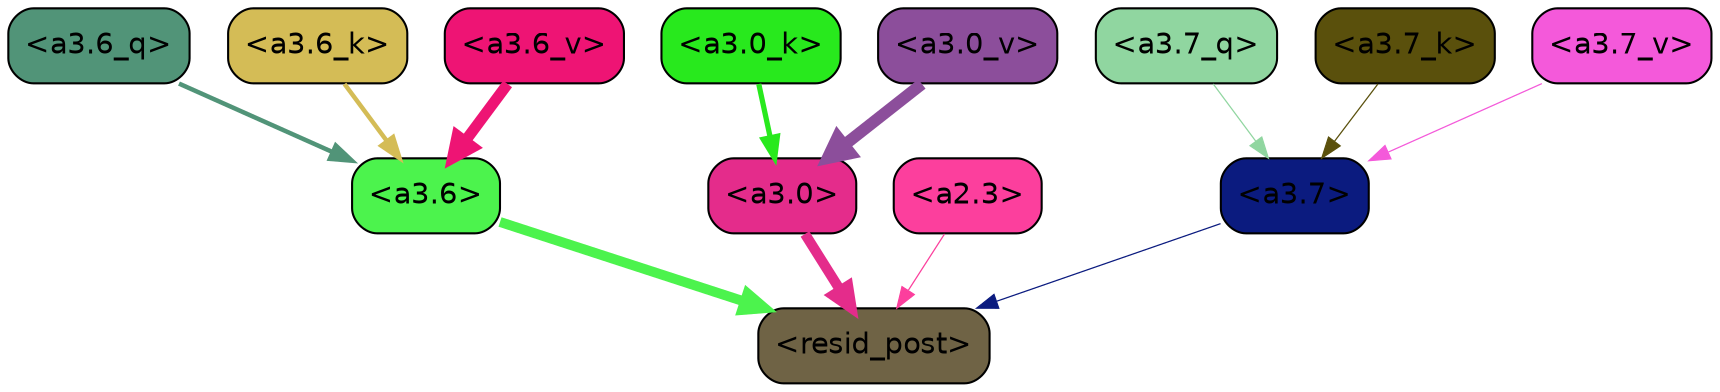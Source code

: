 strict digraph "" {
	graph [bgcolor=transparent,
		layout=dot,
		overlap=false,
		splines=true
	];
	"<a3.7>"	[color=black,
		fillcolor="#0b1b7f",
		fontname=Helvetica,
		shape=box,
		style="filled, rounded"];
	"<resid_post>"	[color=black,
		fillcolor="#6f6345",
		fontname=Helvetica,
		shape=box,
		style="filled, rounded"];
	"<a3.7>" -> "<resid_post>"	[color="#0b1b7f",
		penwidth=0.6];
	"<a3.6>"	[color=black,
		fillcolor="#4cf34d",
		fontname=Helvetica,
		shape=box,
		style="filled, rounded"];
	"<a3.6>" -> "<resid_post>"	[color="#4cf34d",
		penwidth=4.7534414529800415];
	"<a3.0>"	[color=black,
		fillcolor="#e42c8b",
		fontname=Helvetica,
		shape=box,
		style="filled, rounded"];
	"<a3.0>" -> "<resid_post>"	[color="#e42c8b",
		penwidth=4.898576855659485];
	"<a2.3>"	[color=black,
		fillcolor="#fc3f9d",
		fontname=Helvetica,
		shape=box,
		style="filled, rounded"];
	"<a2.3>" -> "<resid_post>"	[color="#fc3f9d",
		penwidth=0.6];
	"<a3.7_q>"	[color=black,
		fillcolor="#90d6a0",
		fontname=Helvetica,
		shape=box,
		style="filled, rounded"];
	"<a3.7_q>" -> "<a3.7>"	[color="#90d6a0",
		penwidth=0.6];
	"<a3.6_q>"	[color=black,
		fillcolor="#519478",
		fontname=Helvetica,
		shape=box,
		style="filled, rounded"];
	"<a3.6_q>" -> "<a3.6>"	[color="#519478",
		penwidth=2.160832464694977];
	"<a3.7_k>"	[color=black,
		fillcolor="#5a500c",
		fontname=Helvetica,
		shape=box,
		style="filled, rounded"];
	"<a3.7_k>" -> "<a3.7>"	[color="#5a500c",
		penwidth=0.6];
	"<a3.6_k>"	[color=black,
		fillcolor="#d4bc56",
		fontname=Helvetica,
		shape=box,
		style="filled, rounded"];
	"<a3.6_k>" -> "<a3.6>"	[color="#d4bc56",
		penwidth=2.13908451795578];
	"<a3.0_k>"	[color=black,
		fillcolor="#28e91d",
		fontname=Helvetica,
		shape=box,
		style="filled, rounded"];
	"<a3.0_k>" -> "<a3.0>"	[color="#28e91d",
		penwidth=2.520303964614868];
	"<a3.7_v>"	[color=black,
		fillcolor="#f459da",
		fontname=Helvetica,
		shape=box,
		style="filled, rounded"];
	"<a3.7_v>" -> "<a3.7>"	[color="#f459da",
		penwidth=0.6];
	"<a3.6_v>"	[color=black,
		fillcolor="#ee1474",
		fontname=Helvetica,
		shape=box,
		style="filled, rounded"];
	"<a3.6_v>" -> "<a3.6>"	[color="#ee1474",
		penwidth=5.297133803367615];
	"<a3.0_v>"	[color=black,
		fillcolor="#8c4e9b",
		fontname=Helvetica,
		shape=box,
		style="filled, rounded"];
	"<a3.0_v>" -> "<a3.0>"	[color="#8c4e9b",
		penwidth=5.680712580680847];
}
